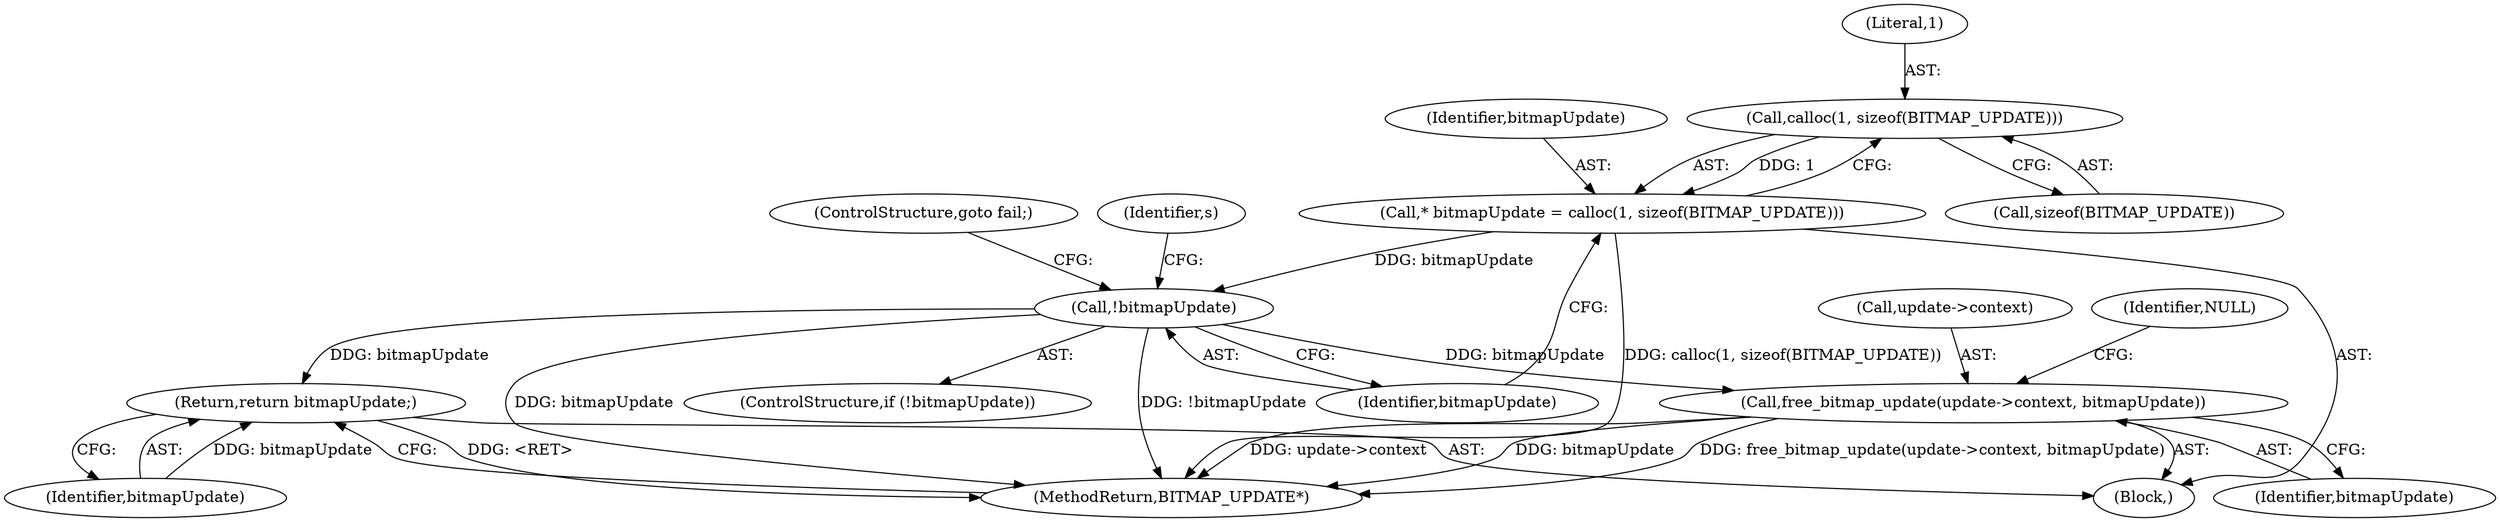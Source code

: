 digraph "0_FreeRDP_445a5a42c500ceb80f8fa7f2c11f3682538033f3@API" {
"1000110" [label="(Call,calloc(1, sizeof(BITMAP_UPDATE)))"];
"1000108" [label="(Call,* bitmapUpdate = calloc(1, sizeof(BITMAP_UPDATE)))"];
"1000115" [label="(Call,!bitmapUpdate)"];
"1000223" [label="(Return,return bitmapUpdate;)"];
"1000226" [label="(Call,free_bitmap_update(update->context, bitmapUpdate))"];
"1000230" [label="(Identifier,bitmapUpdate)"];
"1000115" [label="(Call,!bitmapUpdate)"];
"1000226" [label="(Call,free_bitmap_update(update->context, bitmapUpdate))"];
"1000233" [label="(MethodReturn,BITMAP_UPDATE*)"];
"1000111" [label="(Literal,1)"];
"1000109" [label="(Identifier,bitmapUpdate)"];
"1000114" [label="(ControlStructure,if (!bitmapUpdate))"];
"1000117" [label="(ControlStructure,goto fail;)"];
"1000224" [label="(Identifier,bitmapUpdate)"];
"1000112" [label="(Call,sizeof(BITMAP_UPDATE))"];
"1000110" [label="(Call,calloc(1, sizeof(BITMAP_UPDATE)))"];
"1000105" [label="(Block,)"];
"1000227" [label="(Call,update->context)"];
"1000121" [label="(Identifier,s)"];
"1000232" [label="(Identifier,NULL)"];
"1000108" [label="(Call,* bitmapUpdate = calloc(1, sizeof(BITMAP_UPDATE)))"];
"1000116" [label="(Identifier,bitmapUpdate)"];
"1000223" [label="(Return,return bitmapUpdate;)"];
"1000110" -> "1000108"  [label="AST: "];
"1000110" -> "1000112"  [label="CFG: "];
"1000111" -> "1000110"  [label="AST: "];
"1000112" -> "1000110"  [label="AST: "];
"1000108" -> "1000110"  [label="CFG: "];
"1000110" -> "1000108"  [label="DDG: 1"];
"1000108" -> "1000105"  [label="AST: "];
"1000109" -> "1000108"  [label="AST: "];
"1000116" -> "1000108"  [label="CFG: "];
"1000108" -> "1000233"  [label="DDG: calloc(1, sizeof(BITMAP_UPDATE))"];
"1000108" -> "1000115"  [label="DDG: bitmapUpdate"];
"1000115" -> "1000114"  [label="AST: "];
"1000115" -> "1000116"  [label="CFG: "];
"1000116" -> "1000115"  [label="AST: "];
"1000117" -> "1000115"  [label="CFG: "];
"1000121" -> "1000115"  [label="CFG: "];
"1000115" -> "1000233"  [label="DDG: !bitmapUpdate"];
"1000115" -> "1000233"  [label="DDG: bitmapUpdate"];
"1000115" -> "1000223"  [label="DDG: bitmapUpdate"];
"1000115" -> "1000226"  [label="DDG: bitmapUpdate"];
"1000223" -> "1000105"  [label="AST: "];
"1000223" -> "1000224"  [label="CFG: "];
"1000224" -> "1000223"  [label="AST: "];
"1000233" -> "1000223"  [label="CFG: "];
"1000223" -> "1000233"  [label="DDG: <RET>"];
"1000224" -> "1000223"  [label="DDG: bitmapUpdate"];
"1000226" -> "1000105"  [label="AST: "];
"1000226" -> "1000230"  [label="CFG: "];
"1000227" -> "1000226"  [label="AST: "];
"1000230" -> "1000226"  [label="AST: "];
"1000232" -> "1000226"  [label="CFG: "];
"1000226" -> "1000233"  [label="DDG: free_bitmap_update(update->context, bitmapUpdate)"];
"1000226" -> "1000233"  [label="DDG: update->context"];
"1000226" -> "1000233"  [label="DDG: bitmapUpdate"];
}
